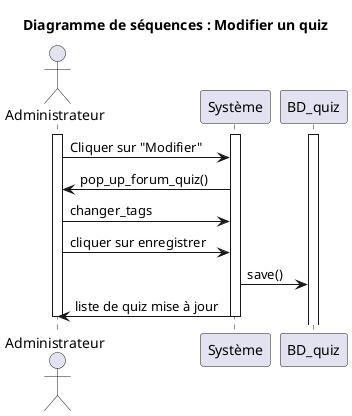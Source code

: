@startuml Séance
title Diagramme de séquences : Modifier un quiz


actor Administrateur
participant Système

activate Administrateur
activate Système
activate BD_quiz
Administrateur -> Système: Cliquer sur "Modifier"


Système -> Administrateur: pop_up_forum_quiz()
Administrateur -> Système: changer_tags
Administrateur -> Système: cliquer sur enregistrer
Système -> BD_quiz: save()   
Système -> Administrateur: liste de quiz mise à jour

deactivate Système
deactivate Administrateur
@enduml